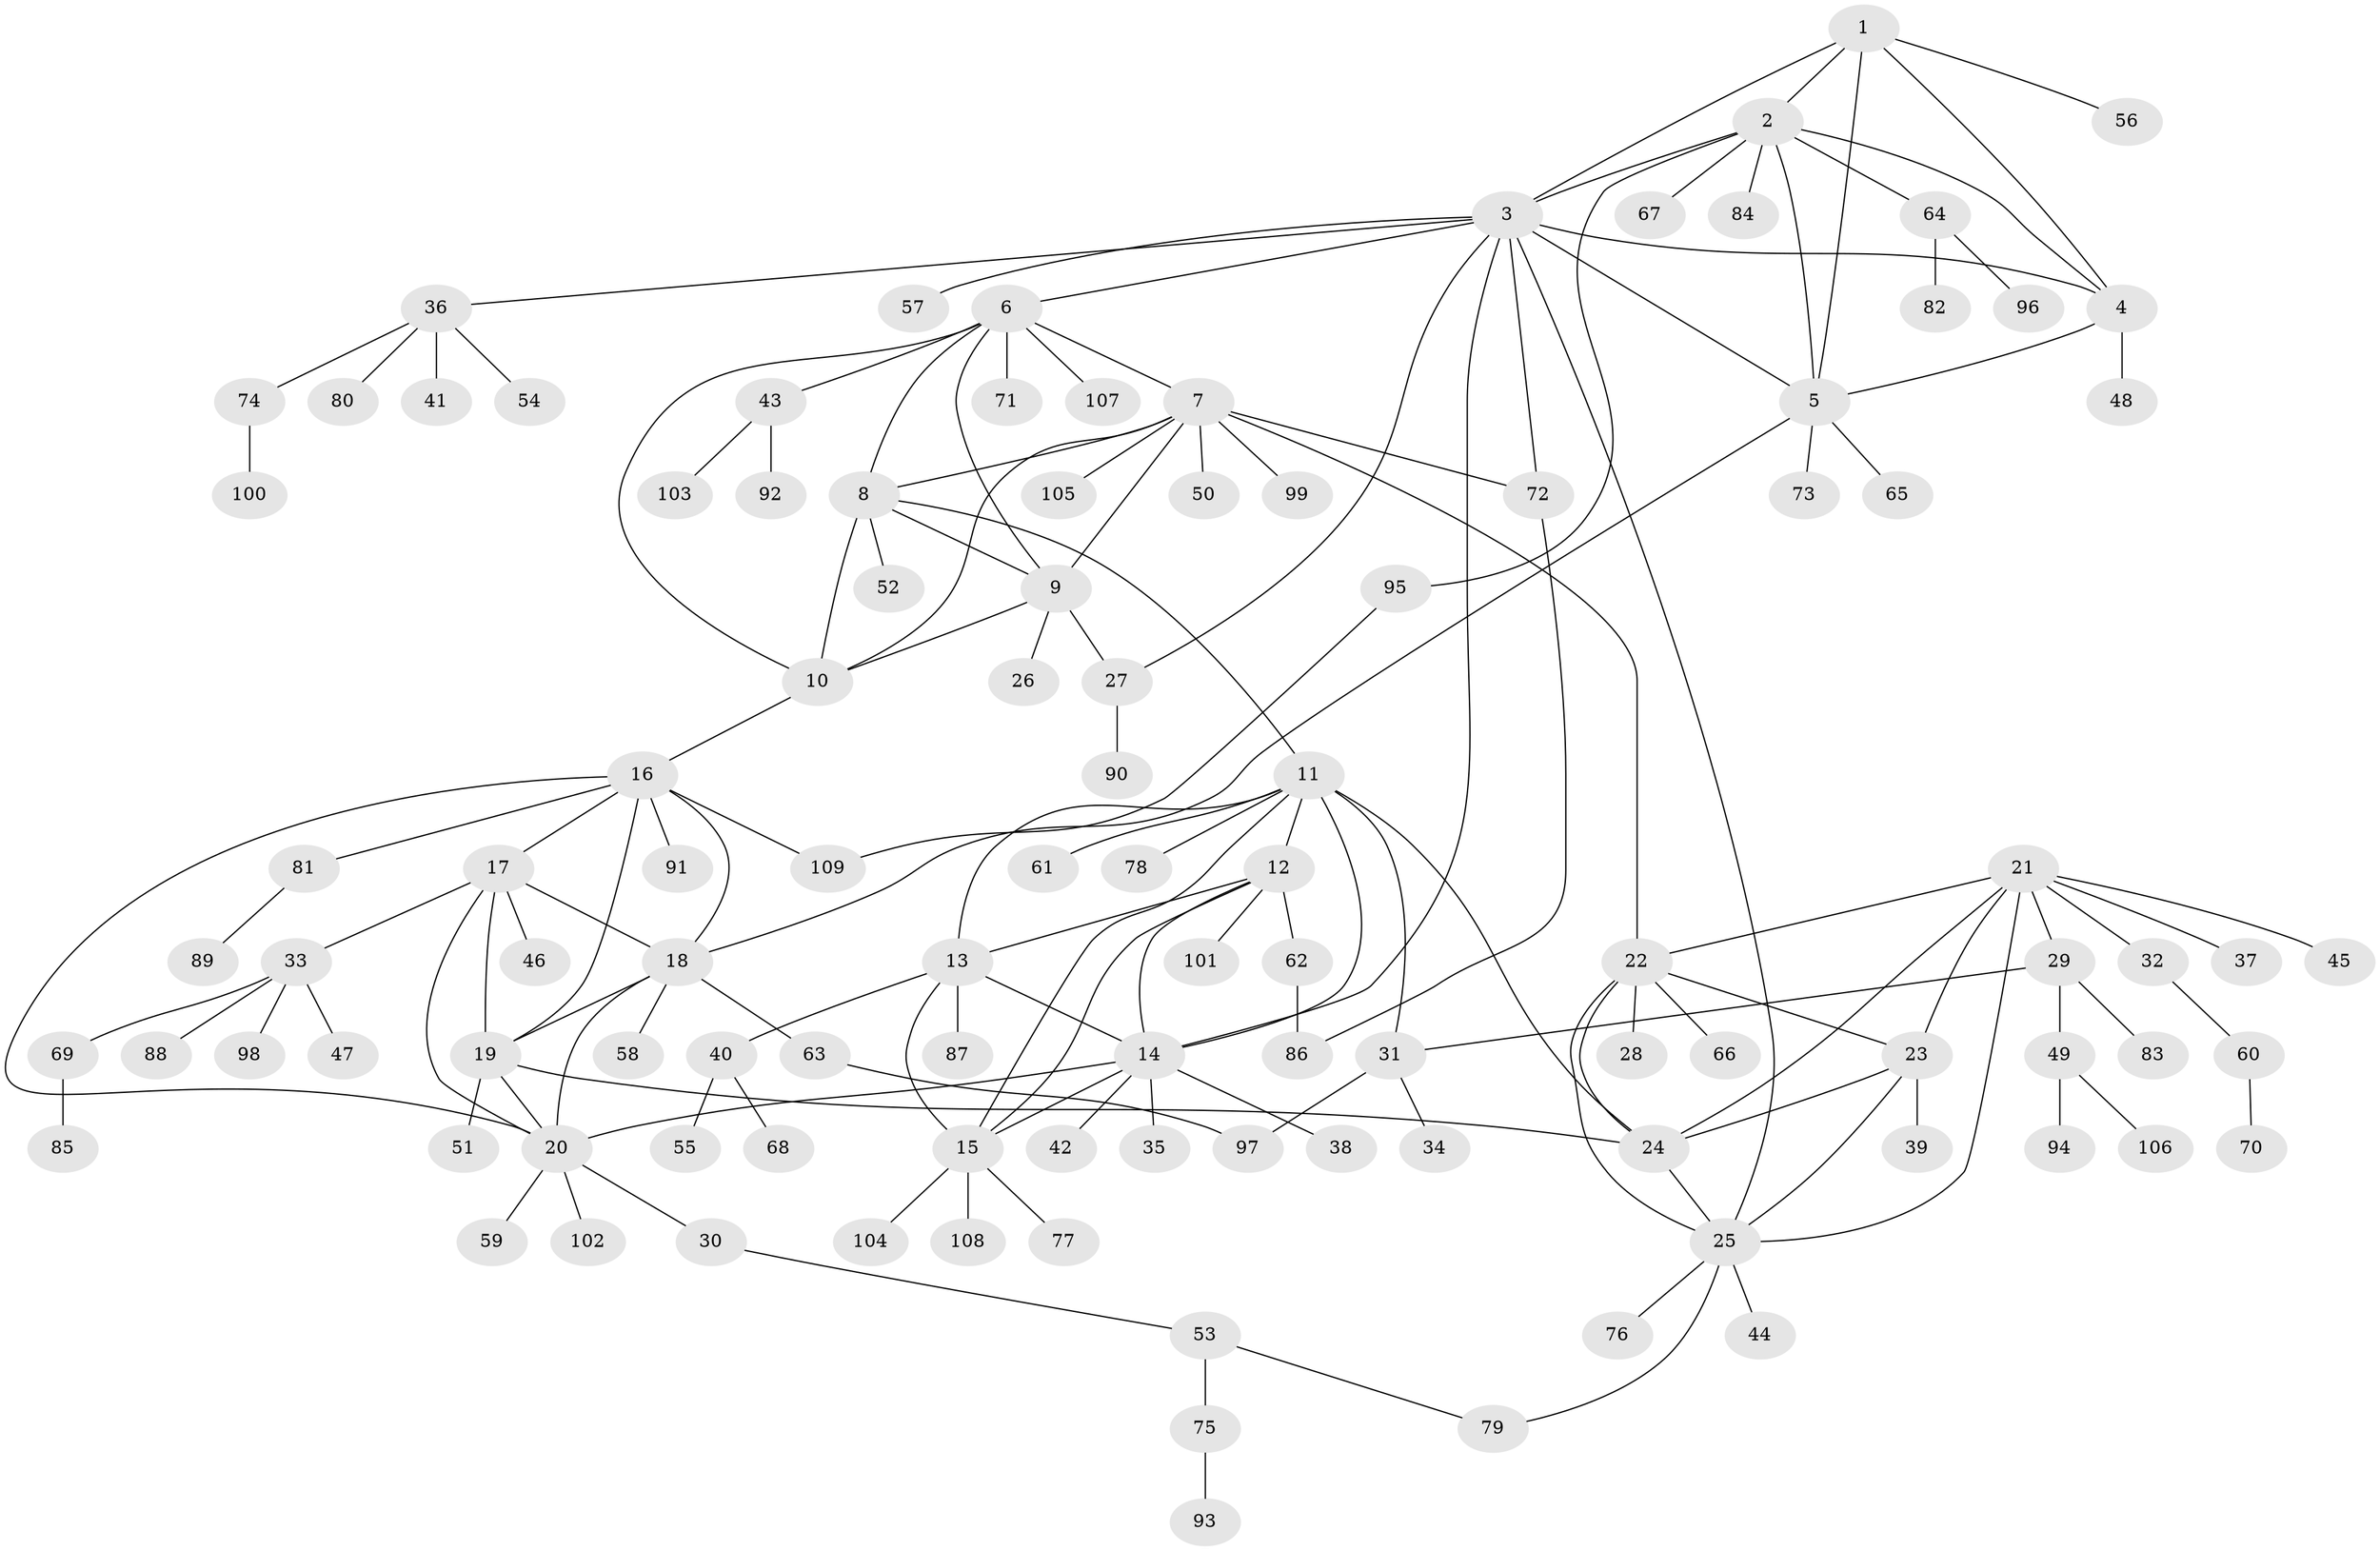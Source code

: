// coarse degree distribution, {4: 0.05063291139240506, 5: 0.05063291139240506, 12: 0.012658227848101266, 7: 0.012658227848101266, 10: 0.012658227848101266, 6: 0.0379746835443038, 9: 0.02531645569620253, 8: 0.05063291139240506, 2: 0.1518987341772152, 1: 0.5569620253164557, 3: 0.0379746835443038}
// Generated by graph-tools (version 1.1) at 2025/24/03/03/25 07:24:09]
// undirected, 109 vertices, 151 edges
graph export_dot {
graph [start="1"]
  node [color=gray90,style=filled];
  1;
  2;
  3;
  4;
  5;
  6;
  7;
  8;
  9;
  10;
  11;
  12;
  13;
  14;
  15;
  16;
  17;
  18;
  19;
  20;
  21;
  22;
  23;
  24;
  25;
  26;
  27;
  28;
  29;
  30;
  31;
  32;
  33;
  34;
  35;
  36;
  37;
  38;
  39;
  40;
  41;
  42;
  43;
  44;
  45;
  46;
  47;
  48;
  49;
  50;
  51;
  52;
  53;
  54;
  55;
  56;
  57;
  58;
  59;
  60;
  61;
  62;
  63;
  64;
  65;
  66;
  67;
  68;
  69;
  70;
  71;
  72;
  73;
  74;
  75;
  76;
  77;
  78;
  79;
  80;
  81;
  82;
  83;
  84;
  85;
  86;
  87;
  88;
  89;
  90;
  91;
  92;
  93;
  94;
  95;
  96;
  97;
  98;
  99;
  100;
  101;
  102;
  103;
  104;
  105;
  106;
  107;
  108;
  109;
  1 -- 2;
  1 -- 3;
  1 -- 4;
  1 -- 5;
  1 -- 56;
  2 -- 3;
  2 -- 4;
  2 -- 5;
  2 -- 64;
  2 -- 67;
  2 -- 84;
  2 -- 95;
  3 -- 4;
  3 -- 5;
  3 -- 6;
  3 -- 14;
  3 -- 25;
  3 -- 27;
  3 -- 36;
  3 -- 57;
  3 -- 72;
  4 -- 5;
  4 -- 48;
  5 -- 18;
  5 -- 65;
  5 -- 73;
  6 -- 7;
  6 -- 8;
  6 -- 9;
  6 -- 10;
  6 -- 43;
  6 -- 71;
  6 -- 107;
  7 -- 8;
  7 -- 9;
  7 -- 10;
  7 -- 22;
  7 -- 50;
  7 -- 72;
  7 -- 99;
  7 -- 105;
  8 -- 9;
  8 -- 10;
  8 -- 11;
  8 -- 52;
  9 -- 10;
  9 -- 26;
  9 -- 27;
  10 -- 16;
  11 -- 12;
  11 -- 13;
  11 -- 14;
  11 -- 15;
  11 -- 24;
  11 -- 31;
  11 -- 61;
  11 -- 78;
  12 -- 13;
  12 -- 14;
  12 -- 15;
  12 -- 62;
  12 -- 101;
  13 -- 14;
  13 -- 15;
  13 -- 40;
  13 -- 87;
  14 -- 15;
  14 -- 20;
  14 -- 35;
  14 -- 38;
  14 -- 42;
  15 -- 77;
  15 -- 104;
  15 -- 108;
  16 -- 17;
  16 -- 18;
  16 -- 19;
  16 -- 20;
  16 -- 81;
  16 -- 91;
  16 -- 109;
  17 -- 18;
  17 -- 19;
  17 -- 20;
  17 -- 33;
  17 -- 46;
  18 -- 19;
  18 -- 20;
  18 -- 58;
  18 -- 63;
  19 -- 20;
  19 -- 24;
  19 -- 51;
  20 -- 30;
  20 -- 59;
  20 -- 102;
  21 -- 22;
  21 -- 23;
  21 -- 24;
  21 -- 25;
  21 -- 29;
  21 -- 32;
  21 -- 37;
  21 -- 45;
  22 -- 23;
  22 -- 24;
  22 -- 25;
  22 -- 28;
  22 -- 66;
  23 -- 24;
  23 -- 25;
  23 -- 39;
  24 -- 25;
  25 -- 44;
  25 -- 76;
  25 -- 79;
  27 -- 90;
  29 -- 31;
  29 -- 49;
  29 -- 83;
  30 -- 53;
  31 -- 34;
  31 -- 97;
  32 -- 60;
  33 -- 47;
  33 -- 69;
  33 -- 88;
  33 -- 98;
  36 -- 41;
  36 -- 54;
  36 -- 74;
  36 -- 80;
  40 -- 55;
  40 -- 68;
  43 -- 92;
  43 -- 103;
  49 -- 94;
  49 -- 106;
  53 -- 75;
  53 -- 79;
  60 -- 70;
  62 -- 86;
  63 -- 97;
  64 -- 82;
  64 -- 96;
  69 -- 85;
  72 -- 86;
  74 -- 100;
  75 -- 93;
  81 -- 89;
  95 -- 109;
}
